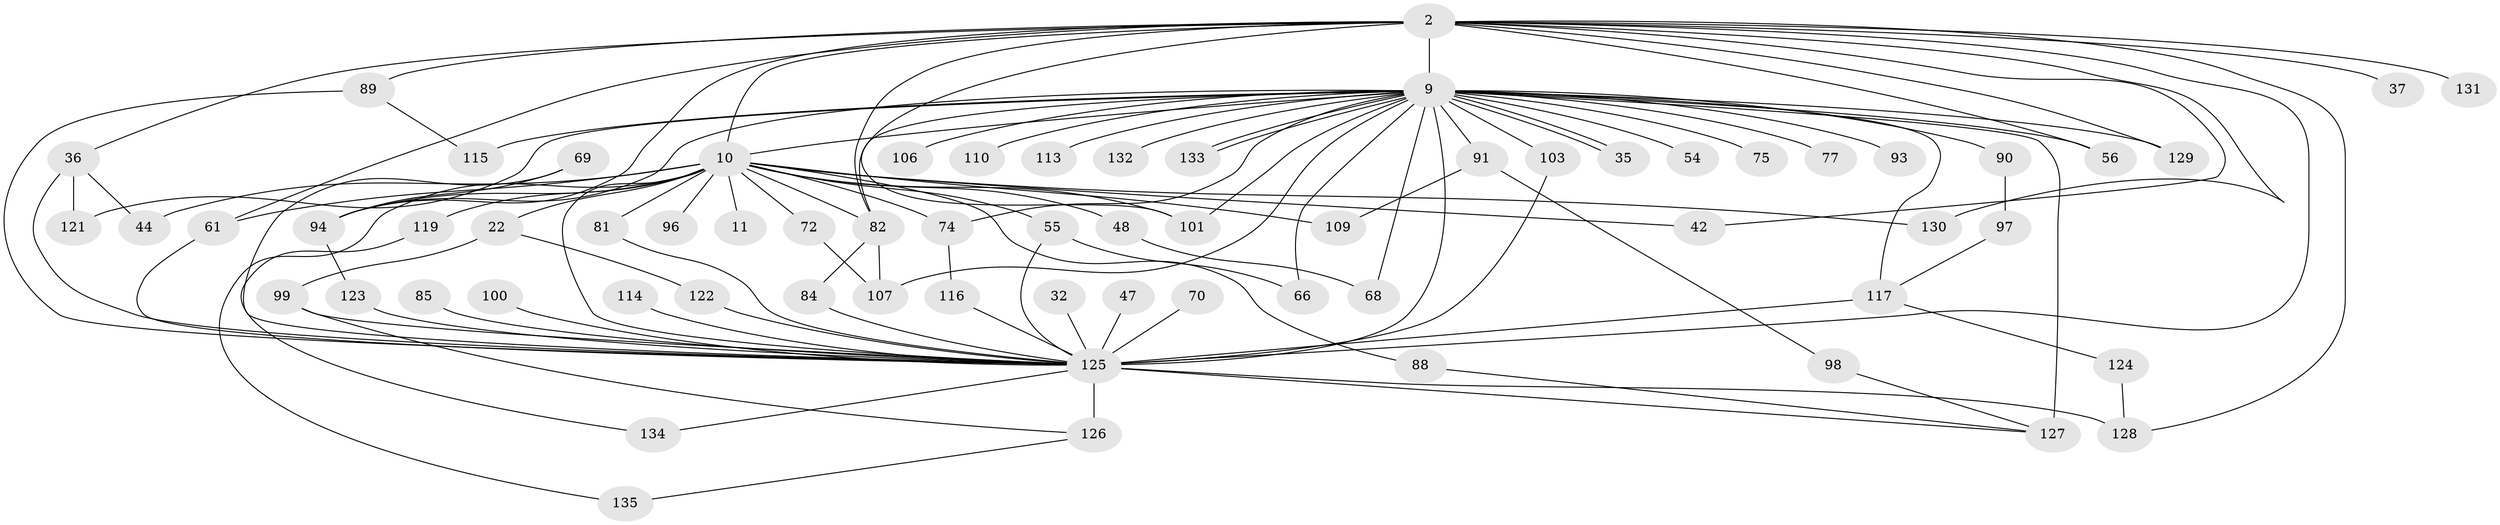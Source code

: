 // original degree distribution, {24: 0.007407407407407408, 20: 0.007407407407407408, 32: 0.007407407407407408, 25: 0.007407407407407408, 22: 0.014814814814814815, 21: 0.007407407407407408, 17: 0.007407407407407408, 36: 0.007407407407407408, 26: 0.007407407407407408, 2: 0.5333333333333333, 4: 0.0962962962962963, 6: 0.022222222222222223, 5: 0.02962962962962963, 3: 0.2222222222222222, 7: 0.022222222222222223}
// Generated by graph-tools (version 1.1) at 2025/43/03/09/25 04:43:11]
// undirected, 67 vertices, 113 edges
graph export_dot {
graph [start="1"]
  node [color=gray90,style=filled];
  2 [super="+1"];
  9 [super="+7+6"];
  10 [super="+3"];
  11;
  22;
  32;
  35;
  36 [super="+14"];
  37;
  42;
  44;
  47;
  48;
  54;
  55;
  56;
  61 [super="+12+51"];
  66 [super="+60"];
  68;
  69;
  70 [super="+52"];
  72;
  74 [super="+28"];
  75;
  77;
  81 [super="+58"];
  82 [super="+27+71"];
  84;
  85;
  88;
  89 [super="+39+46"];
  90;
  91;
  93;
  94 [super="+87"];
  96 [super="+59"];
  97;
  98;
  99;
  100;
  101 [super="+63"];
  103 [super="+62+95"];
  106;
  107 [super="+30"];
  109;
  110;
  113;
  114;
  115;
  116 [super="+102"];
  117 [super="+83"];
  119;
  121;
  122 [super="+76+111"];
  123;
  124;
  125 [super="+31+64+79+86+108+120"];
  126 [super="+112"];
  127 [super="+43"];
  128 [super="+21+65"];
  129;
  130;
  131;
  132;
  133;
  134;
  135;
  2 -- 9 [weight=8];
  2 -- 10 [weight=4];
  2 -- 37 [weight=2];
  2 -- 42;
  2 -- 56;
  2 -- 131 [weight=2];
  2 -- 129;
  2 -- 130;
  2 -- 89 [weight=5];
  2 -- 61 [weight=2];
  2 -- 36;
  2 -- 128 [weight=2];
  2 -- 82;
  2 -- 125 [weight=8];
  2 -- 101;
  2 -- 94 [weight=2];
  9 -- 10 [weight=8];
  9 -- 35;
  9 -- 35;
  9 -- 54 [weight=2];
  9 -- 66 [weight=2];
  9 -- 68;
  9 -- 77 [weight=2];
  9 -- 90 [weight=2];
  9 -- 91 [weight=2];
  9 -- 101;
  9 -- 106 [weight=2];
  9 -- 117 [weight=2];
  9 -- 121;
  9 -- 129;
  9 -- 133;
  9 -- 133;
  9 -- 74;
  9 -- 113;
  9 -- 115;
  9 -- 93 [weight=2];
  9 -- 127 [weight=4];
  9 -- 125 [weight=20];
  9 -- 103 [weight=3];
  9 -- 132;
  9 -- 75 [weight=2];
  9 -- 82;
  9 -- 94 [weight=3];
  9 -- 107 [weight=2];
  9 -- 110 [weight=2];
  9 -- 56;
  10 -- 11 [weight=2];
  10 -- 22 [weight=2];
  10 -- 42;
  10 -- 48 [weight=2];
  10 -- 55;
  10 -- 61 [weight=2];
  10 -- 74 [weight=2];
  10 -- 88;
  10 -- 119 [weight=2];
  10 -- 135;
  10 -- 96 [weight=3];
  10 -- 130;
  10 -- 72;
  10 -- 81 [weight=2];
  10 -- 82 [weight=3];
  10 -- 44;
  10 -- 109;
  10 -- 125 [weight=13];
  10 -- 101;
  10 -- 94 [weight=2];
  22 -- 99;
  22 -- 122;
  32 -- 125 [weight=2];
  36 -- 121;
  36 -- 44;
  36 -- 125 [weight=2];
  47 -- 125 [weight=2];
  48 -- 68;
  55 -- 66;
  55 -- 125;
  61 -- 125;
  69 -- 94;
  69 -- 125;
  70 -- 125 [weight=3];
  72 -- 107;
  74 -- 116;
  81 -- 125;
  82 -- 84;
  82 -- 107;
  84 -- 125;
  85 -- 125 [weight=2];
  88 -- 127;
  89 -- 115;
  89 -- 125;
  90 -- 97;
  91 -- 98;
  91 -- 109;
  94 -- 123;
  97 -- 117;
  98 -- 127;
  99 -- 125;
  99 -- 126;
  100 -- 125;
  103 -- 125;
  114 -- 125 [weight=2];
  116 -- 125 [weight=2];
  117 -- 124;
  117 -- 125;
  119 -- 134;
  122 -- 125 [weight=3];
  123 -- 125;
  124 -- 128;
  125 -- 127;
  125 -- 128 [weight=2];
  125 -- 134;
  125 -- 126 [weight=3];
  126 -- 135;
}
